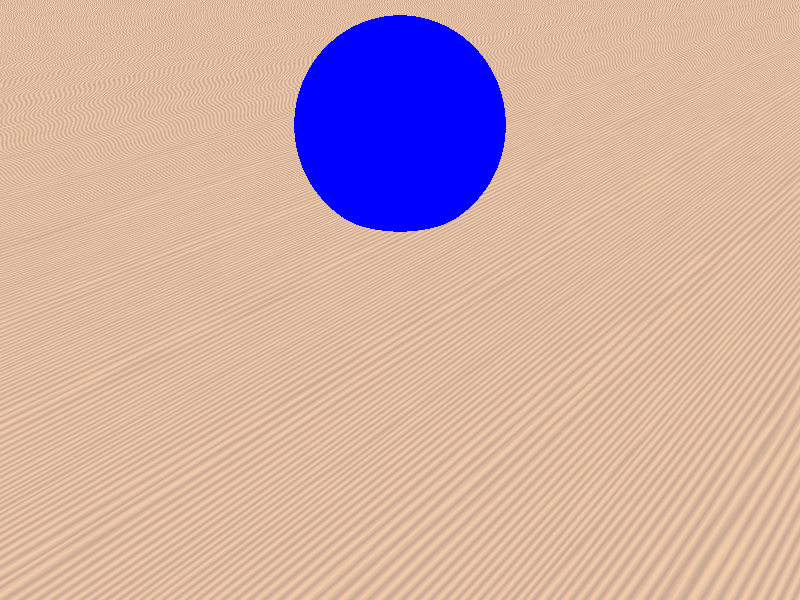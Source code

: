 //Ejemplo de pov ray

#include "colors.inc"
#include "textures.inc"

//Camara
camera{
    location <2,3,-2>
    look_at <0,1,0>
        }

//Sol
light_source{<1500,3000,-2500> color White}

//Peon de ajedrez, se utiliza un peon para ver como se comporta la diferencia
difference{
//Cabeza del peon
sphere{
    <0,2,0>, .5
    //Cristal azul
    texture{
        pigment{color Blue transmit .8}
        finish{phong .8}}
        interior{ior 2.5}
      }

//Cuerpo del peon      
cone{ <0,1,0>, .5, <0,2,0>, .25
    //Madera
    texture{
        DMFDarkOak
            translate 3*y
    }}
}

//suelo
plane{ <0,1,0>, 0
       //Madera
       texture{
          DMFWood6
      finish{phong .8}
                }
     }
